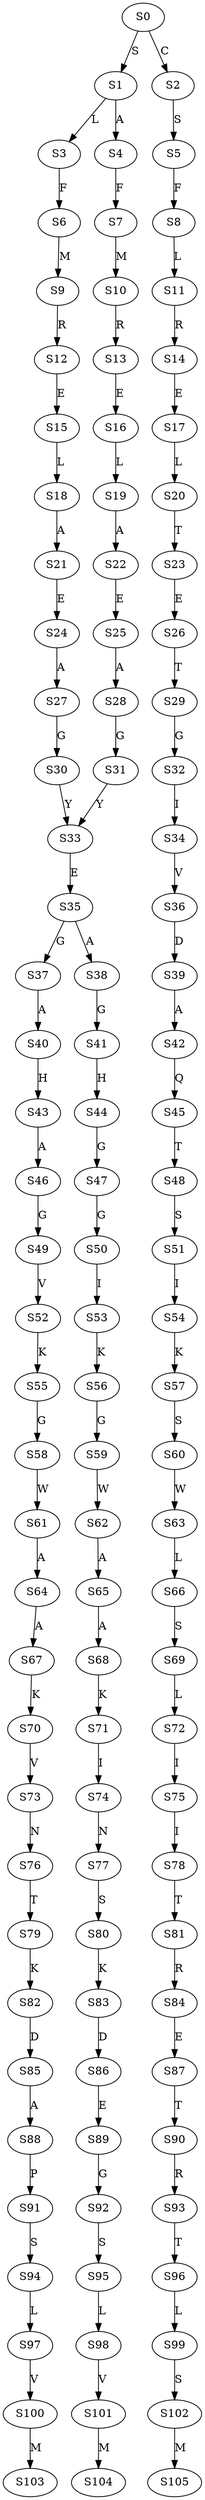 strict digraph  {
	S0 -> S1 [ label = S ];
	S0 -> S2 [ label = C ];
	S1 -> S3 [ label = L ];
	S1 -> S4 [ label = A ];
	S2 -> S5 [ label = S ];
	S3 -> S6 [ label = F ];
	S4 -> S7 [ label = F ];
	S5 -> S8 [ label = F ];
	S6 -> S9 [ label = M ];
	S7 -> S10 [ label = M ];
	S8 -> S11 [ label = L ];
	S9 -> S12 [ label = R ];
	S10 -> S13 [ label = R ];
	S11 -> S14 [ label = R ];
	S12 -> S15 [ label = E ];
	S13 -> S16 [ label = E ];
	S14 -> S17 [ label = E ];
	S15 -> S18 [ label = L ];
	S16 -> S19 [ label = L ];
	S17 -> S20 [ label = L ];
	S18 -> S21 [ label = A ];
	S19 -> S22 [ label = A ];
	S20 -> S23 [ label = T ];
	S21 -> S24 [ label = E ];
	S22 -> S25 [ label = E ];
	S23 -> S26 [ label = E ];
	S24 -> S27 [ label = A ];
	S25 -> S28 [ label = A ];
	S26 -> S29 [ label = T ];
	S27 -> S30 [ label = G ];
	S28 -> S31 [ label = G ];
	S29 -> S32 [ label = G ];
	S30 -> S33 [ label = Y ];
	S31 -> S33 [ label = Y ];
	S32 -> S34 [ label = I ];
	S33 -> S35 [ label = E ];
	S34 -> S36 [ label = V ];
	S35 -> S37 [ label = G ];
	S35 -> S38 [ label = A ];
	S36 -> S39 [ label = D ];
	S37 -> S40 [ label = A ];
	S38 -> S41 [ label = G ];
	S39 -> S42 [ label = A ];
	S40 -> S43 [ label = H ];
	S41 -> S44 [ label = H ];
	S42 -> S45 [ label = Q ];
	S43 -> S46 [ label = A ];
	S44 -> S47 [ label = G ];
	S45 -> S48 [ label = T ];
	S46 -> S49 [ label = G ];
	S47 -> S50 [ label = G ];
	S48 -> S51 [ label = S ];
	S49 -> S52 [ label = V ];
	S50 -> S53 [ label = I ];
	S51 -> S54 [ label = I ];
	S52 -> S55 [ label = K ];
	S53 -> S56 [ label = K ];
	S54 -> S57 [ label = K ];
	S55 -> S58 [ label = G ];
	S56 -> S59 [ label = G ];
	S57 -> S60 [ label = S ];
	S58 -> S61 [ label = W ];
	S59 -> S62 [ label = W ];
	S60 -> S63 [ label = W ];
	S61 -> S64 [ label = A ];
	S62 -> S65 [ label = A ];
	S63 -> S66 [ label = L ];
	S64 -> S67 [ label = A ];
	S65 -> S68 [ label = A ];
	S66 -> S69 [ label = S ];
	S67 -> S70 [ label = K ];
	S68 -> S71 [ label = K ];
	S69 -> S72 [ label = L ];
	S70 -> S73 [ label = V ];
	S71 -> S74 [ label = I ];
	S72 -> S75 [ label = I ];
	S73 -> S76 [ label = N ];
	S74 -> S77 [ label = N ];
	S75 -> S78 [ label = I ];
	S76 -> S79 [ label = T ];
	S77 -> S80 [ label = S ];
	S78 -> S81 [ label = T ];
	S79 -> S82 [ label = K ];
	S80 -> S83 [ label = K ];
	S81 -> S84 [ label = R ];
	S82 -> S85 [ label = D ];
	S83 -> S86 [ label = D ];
	S84 -> S87 [ label = E ];
	S85 -> S88 [ label = A ];
	S86 -> S89 [ label = E ];
	S87 -> S90 [ label = T ];
	S88 -> S91 [ label = P ];
	S89 -> S92 [ label = G ];
	S90 -> S93 [ label = R ];
	S91 -> S94 [ label = S ];
	S92 -> S95 [ label = S ];
	S93 -> S96 [ label = T ];
	S94 -> S97 [ label = L ];
	S95 -> S98 [ label = L ];
	S96 -> S99 [ label = L ];
	S97 -> S100 [ label = V ];
	S98 -> S101 [ label = V ];
	S99 -> S102 [ label = S ];
	S100 -> S103 [ label = M ];
	S101 -> S104 [ label = M ];
	S102 -> S105 [ label = M ];
}
